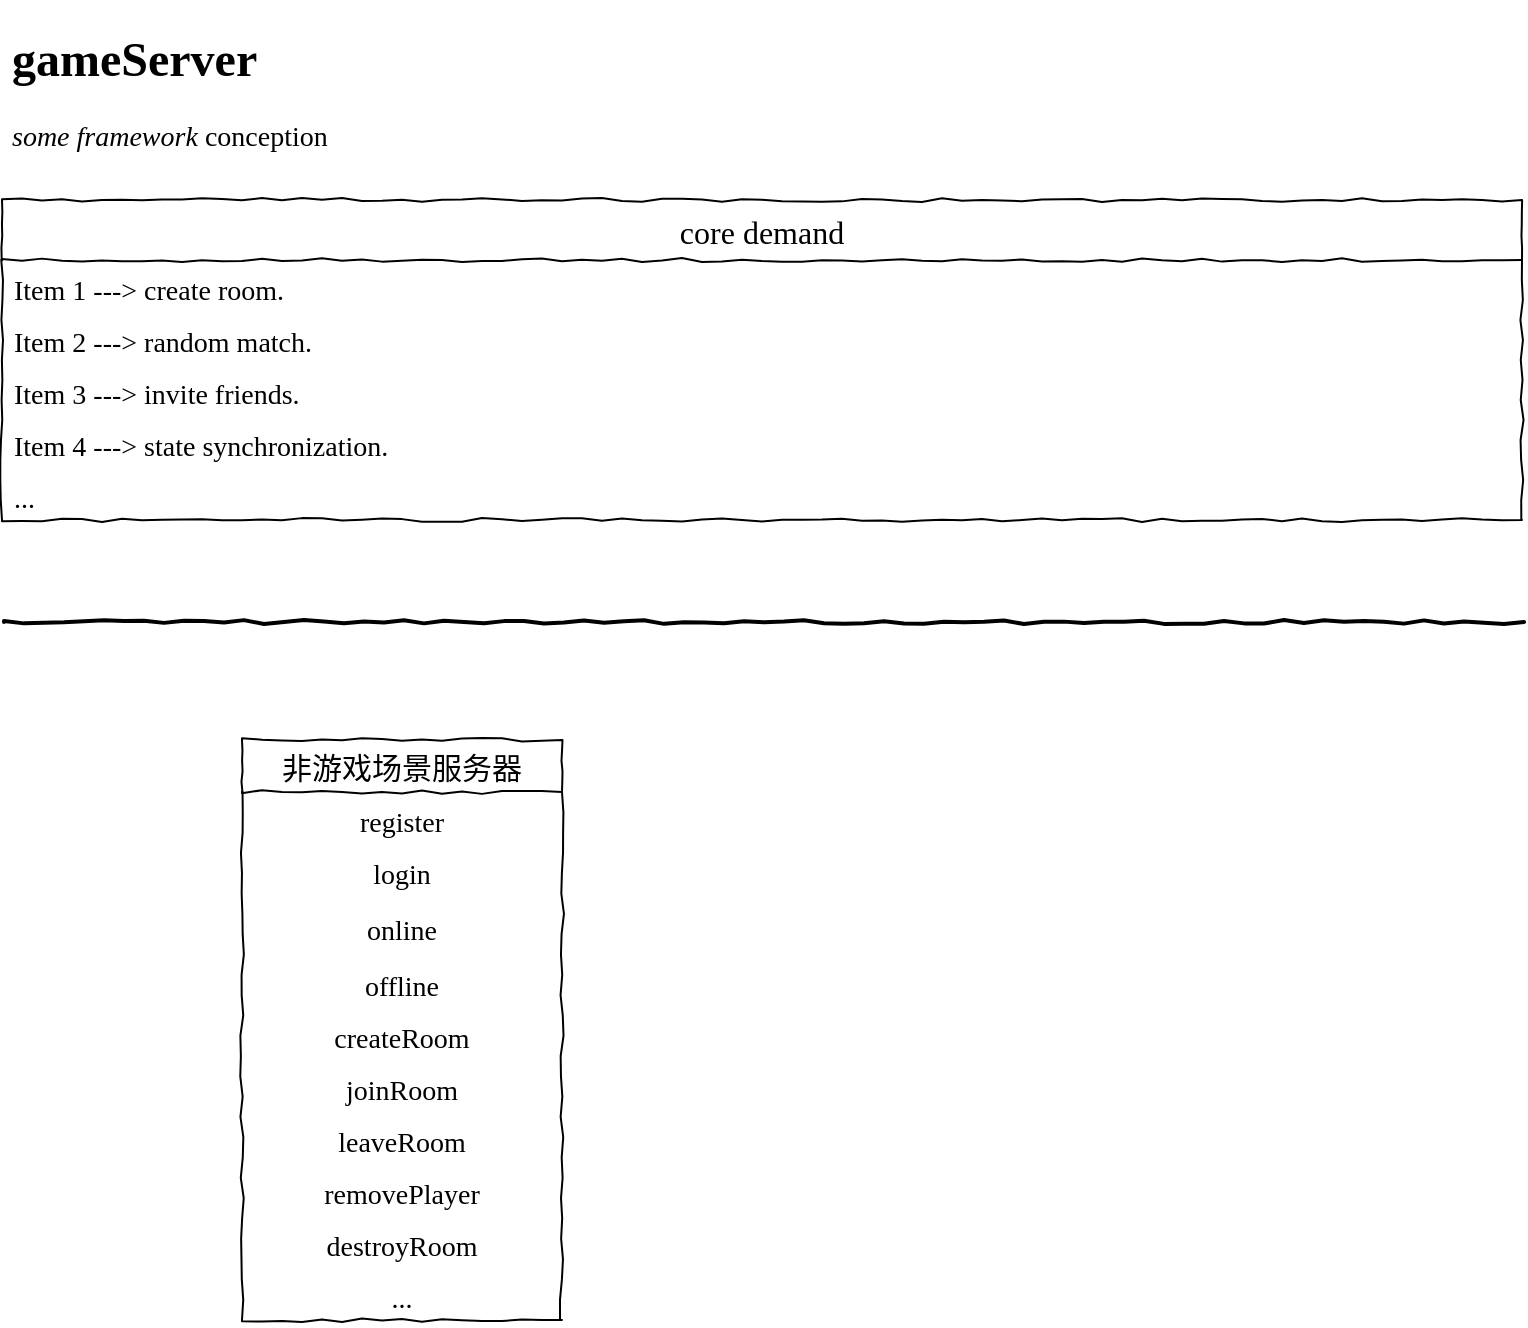 <mxfile version="14.9.6" type="github">
  <diagram id="DnyvvM2aN2EhevfWPfTR" name="Page-1">
    <mxGraphModel dx="1422" dy="1931" grid="1" gridSize="10" guides="1" tooltips="1" connect="1" arrows="1" fold="1" page="1" pageScale="1" pageWidth="827" pageHeight="1169" math="0" shadow="0">
      <root>
        <mxCell id="0" />
        <mxCell id="1" parent="0" />
        <mxCell id="2ZTPxFg6OYybf-caRWvu-18" value="&lt;h1&gt;&lt;font face=&quot;Comic Sans MS&quot;&gt;gameServer&lt;br&gt;&lt;/font&gt;&lt;/h1&gt;&lt;p&gt;&lt;font style=&quot;font-size: 14px&quot; face=&quot;Comic Sans MS&quot;&gt;&lt;i&gt;some framework &lt;/i&gt;conception&lt;b&gt;&lt;br&gt;&lt;/b&gt;&lt;/font&gt;&lt;/p&gt;" style="text;html=1;strokeColor=none;fillColor=none;spacing=5;spacingTop=-20;whiteSpace=wrap;overflow=hidden;rounded=0;comic=1;" parent="1" vertex="1">
          <mxGeometry x="40" y="-1120" width="230" height="70" as="geometry" />
        </mxCell>
        <mxCell id="2ZTPxFg6OYybf-caRWvu-19" value="core demand" style="swimlane;fontStyle=0;childLayout=stackLayout;horizontal=1;startSize=30;horizontalStack=0;resizeParent=1;resizeParentMax=0;resizeLast=0;collapsible=1;marginBottom=0;comic=1;fontFamily=Comic Sans MS;fontSize=16;" parent="1" vertex="1">
          <mxGeometry x="40" y="-1030" width="760" height="160" as="geometry" />
        </mxCell>
        <mxCell id="2ZTPxFg6OYybf-caRWvu-20" value="Item 1 ---&gt; create room. " style="text;strokeColor=none;fillColor=none;align=left;verticalAlign=top;spacingLeft=4;spacingRight=4;overflow=hidden;rotatable=0;points=[[0,0.5],[1,0.5]];portConstraint=eastwest;fontFamily=Comic Sans MS;fontSize=14;" parent="2ZTPxFg6OYybf-caRWvu-19" vertex="1">
          <mxGeometry y="30" width="760" height="26" as="geometry" />
        </mxCell>
        <mxCell id="2ZTPxFg6OYybf-caRWvu-21" value="Item 2 ---&gt; random match. " style="text;strokeColor=none;fillColor=none;align=left;verticalAlign=top;spacingLeft=4;spacingRight=4;overflow=hidden;rotatable=0;points=[[0,0.5],[1,0.5]];portConstraint=eastwest;fontFamily=Comic Sans MS;fontSize=14;" parent="2ZTPxFg6OYybf-caRWvu-19" vertex="1">
          <mxGeometry y="56" width="760" height="26" as="geometry" />
        </mxCell>
        <mxCell id="2ZTPxFg6OYybf-caRWvu-22" value="Item 3 ---&gt; invite friends." style="text;strokeColor=none;fillColor=none;align=left;verticalAlign=top;spacingLeft=4;spacingRight=4;overflow=hidden;rotatable=0;points=[[0,0.5],[1,0.5]];portConstraint=eastwest;fontFamily=Comic Sans MS;fontSize=14;" parent="2ZTPxFg6OYybf-caRWvu-19" vertex="1">
          <mxGeometry y="82" width="760" height="26" as="geometry" />
        </mxCell>
        <mxCell id="2ZTPxFg6OYybf-caRWvu-24" value="Item 4 ---&gt; state synchronization." style="text;strokeColor=none;fillColor=none;align=left;verticalAlign=top;spacingLeft=4;spacingRight=4;overflow=hidden;rotatable=0;points=[[0,0.5],[1,0.5]];portConstraint=eastwest;fontFamily=Comic Sans MS;fontSize=14;" parent="2ZTPxFg6OYybf-caRWvu-19" vertex="1">
          <mxGeometry y="108" width="760" height="26" as="geometry" />
        </mxCell>
        <mxCell id="2ZTPxFg6OYybf-caRWvu-23" value="..." style="text;strokeColor=none;fillColor=none;align=left;verticalAlign=top;spacingLeft=4;spacingRight=4;overflow=hidden;rotatable=0;points=[[0,0.5],[1,0.5]];portConstraint=eastwest;fontFamily=Comic Sans MS;fontSize=14;" parent="2ZTPxFg6OYybf-caRWvu-19" vertex="1">
          <mxGeometry y="134" width="760" height="26" as="geometry" />
        </mxCell>
        <mxCell id="OekjGCD0HXuk0PNtJg5b-4" value="" style="line;strokeWidth=2;html=1;comic=1;" parent="1" vertex="1">
          <mxGeometry x="41" y="-824" width="760" height="10" as="geometry" />
        </mxCell>
        <mxCell id="OekjGCD0HXuk0PNtJg5b-8" value="非游戏场景服务器" style="swimlane;fontStyle=0;childLayout=stackLayout;horizontal=1;startSize=26;horizontalStack=0;resizeParent=1;resizeParentMax=0;resizeLast=0;collapsible=1;marginBottom=0;comic=1;strokeWidth=1;fontSize=15;" parent="1" vertex="1">
          <mxGeometry x="160" y="-760" width="160" height="290" as="geometry" />
        </mxCell>
        <mxCell id="OekjGCD0HXuk0PNtJg5b-9" value="register" style="text;strokeColor=none;fillColor=none;align=center;verticalAlign=top;spacingLeft=4;spacingRight=4;overflow=hidden;rotatable=0;points=[[0,0.5],[1,0.5]];portConstraint=eastwest;fontFamily=Comic Sans MS;fontSize=14;" parent="OekjGCD0HXuk0PNtJg5b-8" vertex="1">
          <mxGeometry y="26" width="160" height="26" as="geometry" />
        </mxCell>
        <mxCell id="OekjGCD0HXuk0PNtJg5b-10" value="login" style="text;strokeColor=none;fillColor=none;align=center;verticalAlign=top;spacingLeft=4;spacingRight=4;overflow=hidden;rotatable=0;points=[[0,0.5],[1,0.5]];portConstraint=eastwest;fontFamily=Comic Sans MS;fontSize=14;" parent="OekjGCD0HXuk0PNtJg5b-8" vertex="1">
          <mxGeometry y="52" width="160" height="28" as="geometry" />
        </mxCell>
        <mxCell id="OekjGCD0HXuk0PNtJg5b-12" value="online" style="text;strokeColor=none;fillColor=none;align=center;verticalAlign=top;spacingLeft=4;spacingRight=4;overflow=hidden;rotatable=0;points=[[0,0.5],[1,0.5]];portConstraint=eastwest;fontFamily=Comic Sans MS;fontSize=14;" parent="OekjGCD0HXuk0PNtJg5b-8" vertex="1">
          <mxGeometry y="80" width="160" height="28" as="geometry" />
        </mxCell>
        <mxCell id="OekjGCD0HXuk0PNtJg5b-11" value="offline" style="text;strokeColor=none;fillColor=none;align=center;verticalAlign=top;spacingLeft=4;spacingRight=4;overflow=hidden;rotatable=0;points=[[0,0.5],[1,0.5]];portConstraint=eastwest;fontFamily=Comic Sans MS;fontSize=14;" parent="OekjGCD0HXuk0PNtJg5b-8" vertex="1">
          <mxGeometry y="108" width="160" height="26" as="geometry" />
        </mxCell>
        <mxCell id="OekjGCD0HXuk0PNtJg5b-13" value="createRoom" style="text;strokeColor=none;fillColor=none;align=center;verticalAlign=top;spacingLeft=4;spacingRight=4;overflow=hidden;rotatable=0;points=[[0,0.5],[1,0.5]];portConstraint=eastwest;fontFamily=Comic Sans MS;fontSize=14;" parent="OekjGCD0HXuk0PNtJg5b-8" vertex="1">
          <mxGeometry y="134" width="160" height="26" as="geometry" />
        </mxCell>
        <mxCell id="OekjGCD0HXuk0PNtJg5b-20" value="joinRoom" style="text;strokeColor=none;fillColor=none;align=center;verticalAlign=top;spacingLeft=4;spacingRight=4;overflow=hidden;rotatable=0;points=[[0,0.5],[1,0.5]];portConstraint=eastwest;fontFamily=Comic Sans MS;fontSize=14;" parent="OekjGCD0HXuk0PNtJg5b-8" vertex="1">
          <mxGeometry y="160" width="160" height="26" as="geometry" />
        </mxCell>
        <mxCell id="OekjGCD0HXuk0PNtJg5b-21" value="leaveRoom" style="text;strokeColor=none;fillColor=none;align=center;verticalAlign=top;spacingLeft=4;spacingRight=4;overflow=hidden;rotatable=0;points=[[0,0.5],[1,0.5]];portConstraint=eastwest;fontFamily=Comic Sans MS;fontSize=14;" parent="OekjGCD0HXuk0PNtJg5b-8" vertex="1">
          <mxGeometry y="186" width="160" height="26" as="geometry" />
        </mxCell>
        <mxCell id="OekjGCD0HXuk0PNtJg5b-22" value="removePlayer" style="text;strokeColor=none;fillColor=none;align=center;verticalAlign=top;spacingLeft=4;spacingRight=4;overflow=hidden;rotatable=0;points=[[0,0.5],[1,0.5]];portConstraint=eastwest;fontFamily=Comic Sans MS;fontSize=14;" parent="OekjGCD0HXuk0PNtJg5b-8" vertex="1">
          <mxGeometry y="212" width="160" height="26" as="geometry" />
        </mxCell>
        <mxCell id="OekjGCD0HXuk0PNtJg5b-23" value="destroyRoom" style="text;strokeColor=none;fillColor=none;align=center;verticalAlign=top;spacingLeft=4;spacingRight=4;overflow=hidden;rotatable=0;points=[[0,0.5],[1,0.5]];portConstraint=eastwest;fontFamily=Comic Sans MS;fontSize=14;" parent="OekjGCD0HXuk0PNtJg5b-8" vertex="1">
          <mxGeometry y="238" width="160" height="26" as="geometry" />
        </mxCell>
        <mxCell id="OekjGCD0HXuk0PNtJg5b-29" value="..." style="text;strokeColor=none;fillColor=none;align=center;verticalAlign=top;spacingLeft=4;spacingRight=4;overflow=hidden;rotatable=0;points=[[0,0.5],[1,0.5]];portConstraint=eastwest;fontFamily=Comic Sans MS;fontSize=14;" parent="OekjGCD0HXuk0PNtJg5b-8" vertex="1">
          <mxGeometry y="264" width="160" height="26" as="geometry" />
        </mxCell>
      </root>
    </mxGraphModel>
  </diagram>
</mxfile>
